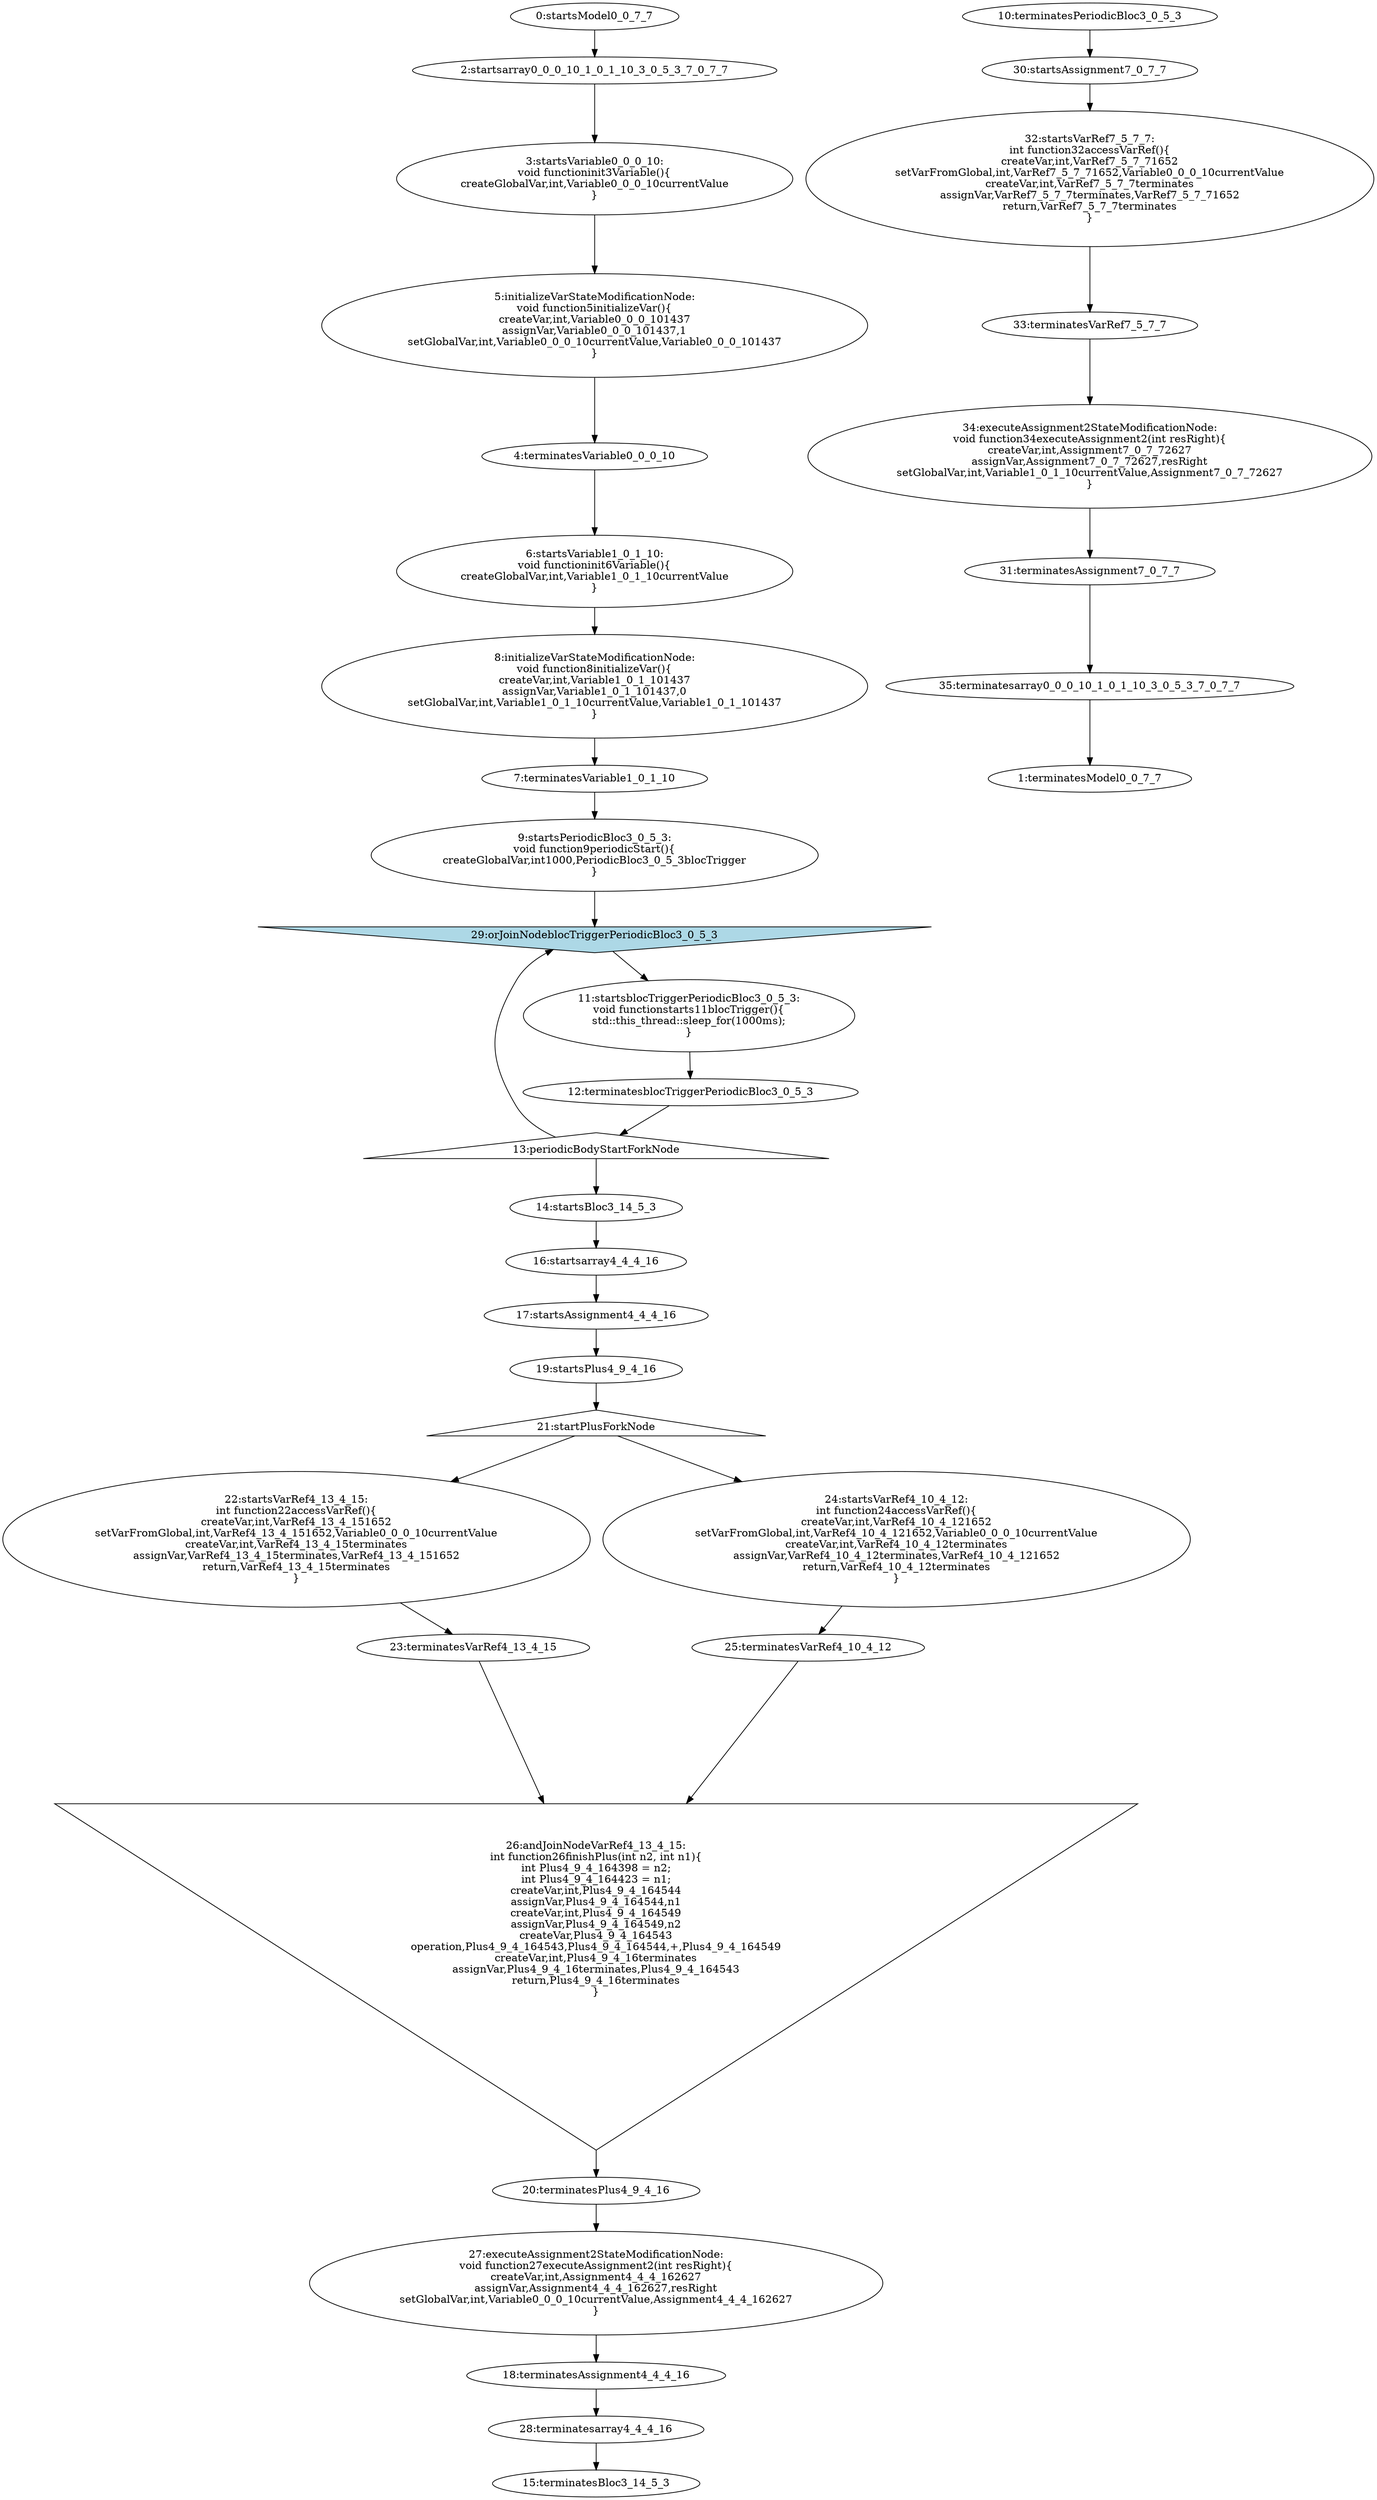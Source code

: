 digraph G {
  "0" [label="0:startsModel0_0_7_7" shape="ellipse" ];
  "1" [label="1:terminatesModel0_0_7_7" shape="ellipse" ];
  "2" [label="2:startsarray0_0_0_10_1_0_1_10_3_0_5_3_7_0_7_7" shape="ellipse" ];
  "3" [label="3:startsVariable0_0_0_10:
void functioninit3Variable(){
createGlobalVar,int,Variable0_0_0_10currentValue
}" shape="ellipse" ];
  "4" [label="4:terminatesVariable0_0_0_10" shape="ellipse" ];
  "5" [label="5:initializeVarStateModificationNode:
void function5initializeVar(){
createVar,int,Variable0_0_0_101437
assignVar,Variable0_0_0_101437,1
setGlobalVar,int,Variable0_0_0_10currentValue,Variable0_0_0_101437
}" shape="ellipse" ];
  "6" [label="6:startsVariable1_0_1_10:
void functioninit6Variable(){
createGlobalVar,int,Variable1_0_1_10currentValue
}" shape="ellipse" ];
  "7" [label="7:terminatesVariable1_0_1_10" shape="ellipse" ];
  "8" [label="8:initializeVarStateModificationNode:
void function8initializeVar(){
createVar,int,Variable1_0_1_101437
assignVar,Variable1_0_1_101437,0
setGlobalVar,int,Variable1_0_1_10currentValue,Variable1_0_1_101437
}" shape="ellipse" ];
  "9" [label="9:startsPeriodicBloc3_0_5_3:
void function9periodicStart(){
createGlobalVar,int1000,PeriodicBloc3_0_5_3blocTrigger
}" shape="ellipse" ];
  "10" [label="10:terminatesPeriodicBloc3_0_5_3" shape="ellipse" ];
  "11" [label="11:startsblocTriggerPeriodicBloc3_0_5_3:
void functionstarts11blocTrigger(){
std::this_thread::sleep_for(1000ms);
}" shape="ellipse" ];
  "12" [label="12:terminatesblocTriggerPeriodicBloc3_0_5_3" shape="ellipse" ];
  "13" [label="13:periodicBodyStartForkNode" shape="triangle" ];
  "14" [label="14:startsBloc3_14_5_3" shape="ellipse" ];
  "15" [label="15:terminatesBloc3_14_5_3" shape="ellipse" ];
  "16" [label="16:startsarray4_4_4_16" shape="ellipse" ];
  "17" [label="17:startsAssignment4_4_4_16" shape="ellipse" ];
  "18" [label="18:terminatesAssignment4_4_4_16" shape="ellipse" ];
  "19" [label="19:startsPlus4_9_4_16" shape="ellipse" ];
  "20" [label="20:terminatesPlus4_9_4_16" shape="ellipse" ];
  "21" [label="21:startPlusForkNode" shape="triangle" ];
  "22" [label="22:startsVarRef4_13_4_15:
int function22accessVarRef(){
createVar,int,VarRef4_13_4_151652
setVarFromGlobal,int,VarRef4_13_4_151652,Variable0_0_0_10currentValue
createVar,int,VarRef4_13_4_15terminates
assignVar,VarRef4_13_4_15terminates,VarRef4_13_4_151652
return,VarRef4_13_4_15terminates
}" shape="ellipse" ];
  "23" [label="23:terminatesVarRef4_13_4_15" shape="ellipse" ];
  "24" [label="24:startsVarRef4_10_4_12:
int function24accessVarRef(){
createVar,int,VarRef4_10_4_121652
setVarFromGlobal,int,VarRef4_10_4_121652,Variable0_0_0_10currentValue
createVar,int,VarRef4_10_4_12terminates
assignVar,VarRef4_10_4_12terminates,VarRef4_10_4_121652
return,VarRef4_10_4_12terminates
}" shape="ellipse" ];
  "25" [label="25:terminatesVarRef4_10_4_12" shape="ellipse" ];
  "26" [label="26:andJoinNodeVarRef4_13_4_15:
int function26finishPlus(int n2, int n1){
int Plus4_9_4_164398 = n2;
int Plus4_9_4_164423 = n1;
createVar,int,Plus4_9_4_164544
assignVar,Plus4_9_4_164544,n1
createVar,int,Plus4_9_4_164549
assignVar,Plus4_9_4_164549,n2
createVar,Plus4_9_4_164543
operation,Plus4_9_4_164543,Plus4_9_4_164544,+,Plus4_9_4_164549
createVar,int,Plus4_9_4_16terminates
assignVar,Plus4_9_4_16terminates,Plus4_9_4_164543
return,Plus4_9_4_16terminates
}" shape="invtriangle" ];
  "27" [label="27:executeAssignment2StateModificationNode:
void function27executeAssignment2(int resRight){
createVar,int,Assignment4_4_4_162627
assignVar,Assignment4_4_4_162627,resRight
setGlobalVar,int,Variable0_0_0_10currentValue,Assignment4_4_4_162627
}" shape="ellipse" ];
  "28" [label="28:terminatesarray4_4_4_16" shape="ellipse" ];
  "29" [label="29:orJoinNodeblocTriggerPeriodicBloc3_0_5_3" shape="invtriangle" style="filled" fillcolor="lightblue"];
  "30" [label="30:startsAssignment7_0_7_7" shape="ellipse" ];
  "31" [label="31:terminatesAssignment7_0_7_7" shape="ellipse" ];
  "32" [label="32:startsVarRef7_5_7_7:
int function32accessVarRef(){
createVar,int,VarRef7_5_7_71652
setVarFromGlobal,int,VarRef7_5_7_71652,Variable0_0_0_10currentValue
createVar,int,VarRef7_5_7_7terminates
assignVar,VarRef7_5_7_7terminates,VarRef7_5_7_71652
return,VarRef7_5_7_7terminates
}" shape="ellipse" ];
  "33" [label="33:terminatesVarRef7_5_7_7" shape="ellipse" ];
  "34" [label="34:executeAssignment2StateModificationNode:
void function34executeAssignment2(int resRight){
createVar,int,Assignment7_0_7_72627
assignVar,Assignment7_0_7_72627,resRight
setGlobalVar,int,Variable1_0_1_10currentValue,Assignment7_0_7_72627
}" shape="ellipse" ];
  "35" [label="35:terminatesarray0_0_0_10_1_0_1_10_3_0_5_3_7_0_7_7" shape="ellipse" ];
  "0" -> "2" [label=""];
  "3" -> "5" [label=""];
  "5" -> "4" [label=""];
  "2" -> "3" [label=""];
  "6" -> "8" [label=""];
  "8" -> "7" [label=""];
  "4" -> "6" [label=""];
  "9" -> "29" [label=""];
  "11" -> "12" [label=""];
  "12" -> "13" [label=""];
  "14" -> "16" [label=""];
  "19" -> "21" [label=""];
  "22" -> "23" [label=""];
  "21" -> "22" [label=""];
  "24" -> "25" [label=""];
  "21" -> "24" [label=""];
  "23" -> "26" [label=""];
  "25" -> "26" [label=""];
  "26" -> "20" [label=""];
  "17" -> "19" [label=""];
  "20" -> "27" [label=""];
  "27" -> "18" [label=""];
  "16" -> "17" [label=""];
  "18" -> "28" [label=""];
  "28" -> "15" [label=""];
  "13" -> "14" [label=""];
  "13" -> "29" [label=""];
  "29" -> "11" [label=""];
  "7" -> "9" [label=""];
  "32" -> "33" [label=""];
  "30" -> "32" [label=""];
  "33" -> "34" [label=""];
  "34" -> "31" [label=""];
  "10" -> "30" [label=""];
  "31" -> "35" [label=""];
  "35" -> "1" [label=""];
}